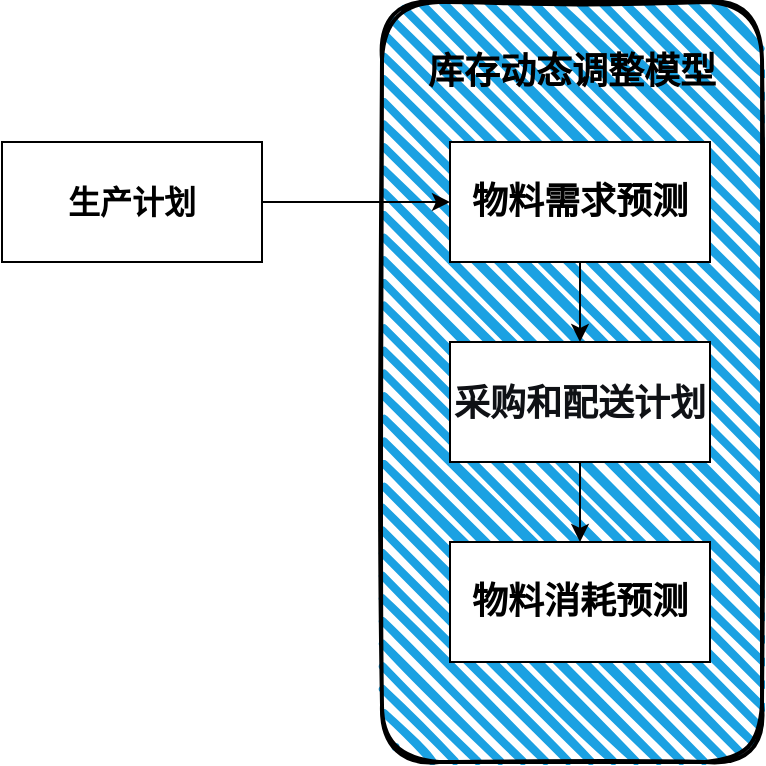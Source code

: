 <mxfile version="28.2.1">
  <diagram name="第 1 页" id="zKZKXXlF8URifA5jv90s">
    <mxGraphModel dx="1130" dy="657" grid="1" gridSize="10" guides="1" tooltips="1" connect="1" arrows="1" fold="1" page="1" pageScale="1" pageWidth="827" pageHeight="1169" math="0" shadow="0">
      <root>
        <mxCell id="0" />
        <mxCell id="1" parent="0" />
        <mxCell id="wsMqK2-wO-HTcuDtVl3d-1" value="&lt;b&gt;&lt;font style=&quot;font-size: 16px;&quot;&gt;生产计划&lt;/font&gt;&lt;/b&gt;" style="rounded=0;whiteSpace=wrap;html=1;" vertex="1" parent="1">
          <mxGeometry x="60" y="220" width="130" height="60" as="geometry" />
        </mxCell>
        <mxCell id="wsMqK2-wO-HTcuDtVl3d-2" value="" style="rounded=1;whiteSpace=wrap;html=1;strokeWidth=2;fillWeight=4;hachureGap=8;hachureAngle=45;fillColor=#1ba1e2;sketch=1;" vertex="1" parent="1">
          <mxGeometry x="250" y="150" width="190" height="380" as="geometry" />
        </mxCell>
        <mxCell id="wsMqK2-wO-HTcuDtVl3d-3" value="&lt;b&gt;&lt;font style=&quot;font-size: 18px;&quot;&gt;物料需求预测&lt;/font&gt;&lt;/b&gt;" style="rounded=0;whiteSpace=wrap;html=1;" vertex="1" parent="1">
          <mxGeometry x="284" y="220" width="130" height="60" as="geometry" />
        </mxCell>
        <mxCell id="wsMqK2-wO-HTcuDtVl3d-4" value="" style="edgeStyle=orthogonalEdgeStyle;rounded=0;orthogonalLoop=1;jettySize=auto;html=1;" edge="1" parent="1" source="wsMqK2-wO-HTcuDtVl3d-1" target="wsMqK2-wO-HTcuDtVl3d-3">
          <mxGeometry relative="1" as="geometry" />
        </mxCell>
        <mxCell id="wsMqK2-wO-HTcuDtVl3d-5" value="&lt;font style=&quot;font-size: 18px;&quot;&gt;&lt;b&gt;物料消耗预测&lt;/b&gt;&lt;/font&gt;" style="rounded=0;whiteSpace=wrap;html=1;" vertex="1" parent="1">
          <mxGeometry x="284" y="420" width="130" height="60" as="geometry" />
        </mxCell>
        <mxCell id="wsMqK2-wO-HTcuDtVl3d-7" value="" style="edgeStyle=orthogonalEdgeStyle;rounded=0;orthogonalLoop=1;jettySize=auto;html=1;" edge="1" parent="1" source="wsMqK2-wO-HTcuDtVl3d-6" target="wsMqK2-wO-HTcuDtVl3d-5">
          <mxGeometry relative="1" as="geometry" />
        </mxCell>
        <mxCell id="wsMqK2-wO-HTcuDtVl3d-10" value="&lt;b&gt;&lt;font style=&quot;font-size: 18px;&quot;&gt;库存动态调整模型&lt;/font&gt;&lt;/b&gt;" style="text;html=1;align=center;verticalAlign=middle;whiteSpace=wrap;rounded=0;fontColor=#000000;" vertex="1" parent="1">
          <mxGeometry x="270" y="170" width="150" height="30" as="geometry" />
        </mxCell>
        <mxCell id="wsMqK2-wO-HTcuDtVl3d-12" value="" style="edgeStyle=orthogonalEdgeStyle;rounded=0;orthogonalLoop=1;jettySize=auto;html=1;" edge="1" parent="1" source="wsMqK2-wO-HTcuDtVl3d-3" target="wsMqK2-wO-HTcuDtVl3d-6">
          <mxGeometry relative="1" as="geometry">
            <mxPoint x="349" y="280" as="sourcePoint" />
            <mxPoint x="355" y="460" as="targetPoint" />
            <Array as="points" />
          </mxGeometry>
        </mxCell>
        <mxCell id="wsMqK2-wO-HTcuDtVl3d-6" value="&lt;span style=&quot;font-weight: 600; color: rgb(15, 17, 21); font-family: quote-cjk-patch, Inter, system-ui, -apple-system, BlinkMacSystemFont, &amp;quot;Segoe UI&amp;quot;, Roboto, Oxygen, Ubuntu, Cantarell, &amp;quot;Open Sans&amp;quot;, &amp;quot;Helvetica Neue&amp;quot;, sans-serif; text-align: left; background-color: rgb(255, 255, 255);&quot;&gt;&lt;font style=&quot;font-size: 18px;&quot;&gt;采购和配送计划&lt;/font&gt;&lt;/span&gt;" style="rounded=0;whiteSpace=wrap;html=1;" vertex="1" parent="1">
          <mxGeometry x="284" y="320" width="130" height="60" as="geometry" />
        </mxCell>
      </root>
    </mxGraphModel>
  </diagram>
</mxfile>
